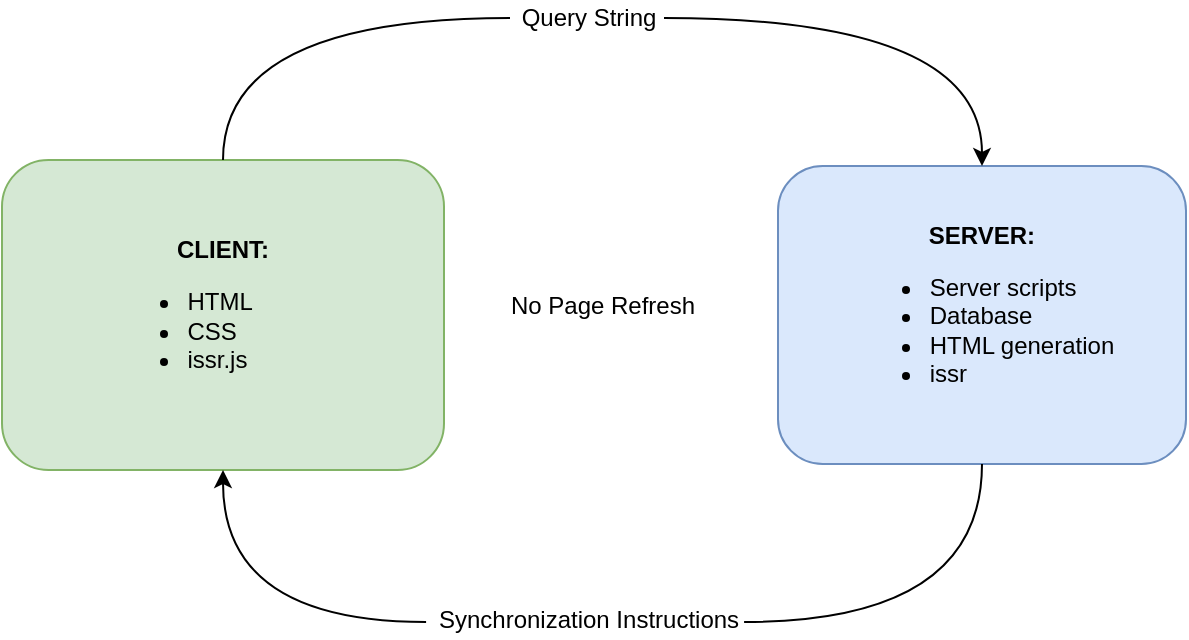 <mxfile version="13.6.10" type="device" pages="2"><diagram id="f4rLkbTVxmKLTGJJQEuP" name="Page-1"><mxGraphModel dx="786" dy="471" grid="0" gridSize="10" guides="1" tooltips="1" connect="1" arrows="1" fold="1" page="0" pageScale="1" pageWidth="1100" pageHeight="850" math="0" shadow="0"><root><mxCell id="GKQxVNtReS8G_ipAGdqQ-0"/><mxCell id="GKQxVNtReS8G_ipAGdqQ-1" parent="GKQxVNtReS8G_ipAGdqQ-0"/><mxCell id="GKQxVNtReS8G_ipAGdqQ-2" value="&lt;b&gt;CLIENT:&lt;/b&gt;&lt;br&gt;&lt;div style=&quot;text-align: left&quot;&gt;&lt;ul&gt;&lt;li&gt;HTML &amp;nbsp; &amp;nbsp; &amp;nbsp; &amp;nbsp; &amp;nbsp; &amp;nbsp;&amp;nbsp;&lt;/li&gt;&lt;li&gt;CSS&lt;/li&gt;&lt;li&gt;issr.js&lt;/li&gt;&lt;/ul&gt;&lt;/div&gt;" style="rounded=1;whiteSpace=wrap;html=1;align=center;fillColor=#d5e8d4;strokeColor=#82b366;" vertex="1" parent="GKQxVNtReS8G_ipAGdqQ-1"><mxGeometry x="43" y="127" width="221" height="155" as="geometry"/></mxCell><mxCell id="GKQxVNtReS8G_ipAGdqQ-3" value="&lt;b&gt;SERVER:&lt;/b&gt;&lt;br&gt;&lt;div style=&quot;text-align: left&quot;&gt;&lt;ul&gt;&lt;li style=&quot;font-weight: bold&quot;&gt;&lt;b style=&quot;text-align: center&quot;&gt;&lt;div style=&quot;text-align: left ; display: inline&quot;&gt;&lt;span style=&quot;font-weight: normal&quot;&gt;Server scripts&lt;/span&gt;&lt;/div&gt;&lt;/b&gt;&lt;br&gt;&lt;/li&gt;&lt;li style=&quot;font-weight: bold&quot;&gt;&lt;b style=&quot;text-align: center&quot;&gt;&lt;div style=&quot;text-align: left ; display: inline&quot;&gt;&lt;span style=&quot;font-weight: normal&quot;&gt;Database&lt;/span&gt;&lt;/div&gt;&lt;/b&gt;&lt;/li&gt;&lt;li style=&quot;font-weight: bold&quot;&gt;&lt;b style=&quot;text-align: center&quot;&gt;&lt;div style=&quot;text-align: left ; display: inline&quot;&gt;&lt;span style=&quot;font-weight: normal&quot;&gt;HTML generation&lt;/span&gt;&lt;/div&gt;&lt;/b&gt;&lt;/li&gt;&lt;li&gt;issr&lt;/li&gt;&lt;/ul&gt;&lt;/div&gt;" style="rounded=1;whiteSpace=wrap;html=1;fillColor=#dae8fc;strokeColor=#6c8ebf;" vertex="1" parent="GKQxVNtReS8G_ipAGdqQ-1"><mxGeometry x="431" y="130" width="204" height="149" as="geometry"/></mxCell><mxCell id="GKQxVNtReS8G_ipAGdqQ-4" style="edgeStyle=orthogonalEdgeStyle;curved=1;rounded=0;orthogonalLoop=1;jettySize=auto;html=1;" edge="1" parent="GKQxVNtReS8G_ipAGdqQ-1" source="GKQxVNtReS8G_ipAGdqQ-6" target="GKQxVNtReS8G_ipAGdqQ-3"><mxGeometry relative="1" as="geometry"/></mxCell><mxCell id="GKQxVNtReS8G_ipAGdqQ-5" style="edgeStyle=orthogonalEdgeStyle;curved=1;rounded=0;orthogonalLoop=1;jettySize=auto;html=1;entryX=0.5;entryY=0;entryDx=0;entryDy=0;endArrow=none;endFill=0;" edge="1" parent="GKQxVNtReS8G_ipAGdqQ-1" source="GKQxVNtReS8G_ipAGdqQ-6" target="GKQxVNtReS8G_ipAGdqQ-2"><mxGeometry relative="1" as="geometry"/></mxCell><mxCell id="GKQxVNtReS8G_ipAGdqQ-6" value="Query String" style="text;html=1;align=center;verticalAlign=middle;resizable=0;points=[];autosize=1;" vertex="1" parent="GKQxVNtReS8G_ipAGdqQ-1"><mxGeometry x="297" y="47" width="77" height="18" as="geometry"/></mxCell><mxCell id="GKQxVNtReS8G_ipAGdqQ-7" style="edgeStyle=orthogonalEdgeStyle;curved=1;rounded=0;orthogonalLoop=1;jettySize=auto;html=1;entryX=0.5;entryY=1;entryDx=0;entryDy=0;endArrow=none;endFill=0;exitX=0.994;exitY=0.556;exitDx=0;exitDy=0;exitPerimeter=0;" edge="1" parent="GKQxVNtReS8G_ipAGdqQ-1" source="GKQxVNtReS8G_ipAGdqQ-9" target="GKQxVNtReS8G_ipAGdqQ-3"><mxGeometry relative="1" as="geometry"/></mxCell><mxCell id="GKQxVNtReS8G_ipAGdqQ-8" style="edgeStyle=orthogonalEdgeStyle;curved=1;rounded=0;orthogonalLoop=1;jettySize=auto;html=1;entryX=0.5;entryY=1;entryDx=0;entryDy=0;exitX=-0.006;exitY=0.556;exitDx=0;exitDy=0;exitPerimeter=0;" edge="1" parent="GKQxVNtReS8G_ipAGdqQ-1" source="GKQxVNtReS8G_ipAGdqQ-9" target="GKQxVNtReS8G_ipAGdqQ-2"><mxGeometry relative="1" as="geometry"/></mxCell><mxCell id="GKQxVNtReS8G_ipAGdqQ-9" value="Synchronization Instructions" style="text;html=1;align=center;verticalAlign=middle;resizable=0;points=[];autosize=1;" vertex="1" parent="GKQxVNtReS8G_ipAGdqQ-1"><mxGeometry x="256" y="348" width="159" height="18" as="geometry"/></mxCell><mxCell id="QFAZzKo2qO2MoozxnDNv-0" value="No Page Refresh" style="text;html=1;align=center;verticalAlign=middle;resizable=0;points=[];autosize=1;" vertex="1" parent="GKQxVNtReS8G_ipAGdqQ-1"><mxGeometry x="292" y="191" width="101" height="18" as="geometry"/></mxCell></root></mxGraphModel></diagram><diagram id="_KpDzwKG8gAAg0EuStER" name="Page-2"><mxGraphModel dx="838" dy="505" grid="0" gridSize="10" guides="1" tooltips="1" connect="1" arrows="1" fold="1" page="0" pageScale="1" pageWidth="1100" pageHeight="850" background="none" math="0" shadow="0"><root><mxCell id="0"/><mxCell id="1" parent="0"/><mxCell id="j_m__9CHeMaSZpoXEQ5q-15" value="Client (Browser)" style="swimlane;swimlaneFillColor=#D5E8D4;strokeColor=#82b366;fillColor=#D5E8D4;" parent="1" vertex="1"><mxGeometry x="524" y="172" width="364" height="292" as="geometry"/></mxCell><mxCell id="j_m__9CHeMaSZpoXEQ5q-19" style="edgeStyle=orthogonalEdgeStyle;rounded=0;orthogonalLoop=1;jettySize=auto;html=1;exitX=1;exitY=0.25;exitDx=0;exitDy=0;shadow=0;" parent="j_m__9CHeMaSZpoXEQ5q-15" source="j_m__9CHeMaSZpoXEQ5q-20" target="j_m__9CHeMaSZpoXEQ5q-17" edge="1"><mxGeometry relative="1" as="geometry"/></mxCell><mxCell id="j_m__9CHeMaSZpoXEQ5q-16" value="DOM" style="swimlane;swimlaneFillColor=#ffffff;" parent="j_m__9CHeMaSZpoXEQ5q-15" vertex="1"><mxGeometry x="14" y="84.5" width="107" height="105" as="geometry"/></mxCell><mxCell id="j_m__9CHeMaSZpoXEQ5q-43" value="HTML Document" style="text;html=1;align=center;verticalAlign=middle;resizable=0;points=[];autosize=1;" parent="j_m__9CHeMaSZpoXEQ5q-16" vertex="1"><mxGeometry x="3" y="29" width="101" height="18" as="geometry"/></mxCell><mxCell id="j_m__9CHeMaSZpoXEQ5q-21" style="edgeStyle=orthogonalEdgeStyle;rounded=0;orthogonalLoop=1;jettySize=auto;html=1;exitX=0;exitY=0.75;exitDx=0;exitDy=0;entryX=0.5;entryY=1;entryDx=0;entryDy=0;shadow=0;" parent="j_m__9CHeMaSZpoXEQ5q-15" source="j_m__9CHeMaSZpoXEQ5q-22" target="j_m__9CHeMaSZpoXEQ5q-16" edge="1"><mxGeometry relative="1" as="geometry"/></mxCell><mxCell id="j_m__9CHeMaSZpoXEQ5q-17" value="ISSR.js" style="swimlane;swimlaneFillColor=#ffffff;" parent="j_m__9CHeMaSZpoXEQ5q-15" vertex="1"><mxGeometry x="184" y="69.75" width="155" height="130" as="geometry"/></mxCell><mxCell id="j_m__9CHeMaSZpoXEQ5q-27" value="Generate query string of &lt;br&gt;only modified,&amp;nbsp;named&amp;nbsp;&lt;br&gt;elements" style="text;html=1;align=left;verticalAlign=middle;resizable=0;points=[];autosize=1;" parent="j_m__9CHeMaSZpoXEQ5q-17" vertex="1"><mxGeometry x="3" y="25.25" width="143" height="46" as="geometry"/></mxCell><mxCell id="j_m__9CHeMaSZpoXEQ5q-60" value="Execute instructions" style="text;html=1;align=center;verticalAlign=middle;resizable=0;points=[];autosize=1;" parent="j_m__9CHeMaSZpoXEQ5q-17" vertex="1"><mxGeometry x="18" y="95" width="117" height="18" as="geometry"/></mxCell><mxCell id="j_m__9CHeMaSZpoXEQ5q-22" value="Update DOM" style="text;html=1;align=center;verticalAlign=middle;resizable=0;points=[];autosize=1;" parent="j_m__9CHeMaSZpoXEQ5q-15" vertex="1"><mxGeometry x="118" y="218.75" width="80" height="18" as="geometry"/></mxCell><mxCell id="j_m__9CHeMaSZpoXEQ5q-30" style="edgeStyle=orthogonalEdgeStyle;rounded=0;orthogonalLoop=1;jettySize=auto;html=1;exitX=0.5;exitY=1;exitDx=0;exitDy=0;entryX=1;entryY=0.75;entryDx=0;entryDy=0;shadow=0;endArrow=none;endFill=0;" parent="j_m__9CHeMaSZpoXEQ5q-15" source="j_m__9CHeMaSZpoXEQ5q-17" target="j_m__9CHeMaSZpoXEQ5q-22" edge="1"><mxGeometry relative="1" as="geometry"><mxPoint x="303" y="296" as="sourcePoint"/><mxPoint x="163" y="296" as="targetPoint"/><Array as="points"><mxPoint x="261" y="232"/></Array></mxGeometry></mxCell><mxCell id="j_m__9CHeMaSZpoXEQ5q-20" value="Get Named Elements" style="text;html=1;align=center;verticalAlign=middle;resizable=0;points=[];autosize=1;" parent="j_m__9CHeMaSZpoXEQ5q-15" vertex="1"><mxGeometry x="99" y="38" width="124" height="18" as="geometry"/></mxCell><mxCell id="j_m__9CHeMaSZpoXEQ5q-31" style="edgeStyle=orthogonalEdgeStyle;rounded=0;orthogonalLoop=1;jettySize=auto;html=1;exitX=0.5;exitY=0;exitDx=0;exitDy=0;entryX=0;entryY=0.25;entryDx=0;entryDy=0;shadow=0;endArrow=none;endFill=0;" parent="j_m__9CHeMaSZpoXEQ5q-15" source="j_m__9CHeMaSZpoXEQ5q-16" target="j_m__9CHeMaSZpoXEQ5q-20" edge="1"><mxGeometry relative="1" as="geometry"><mxPoint x="179" y="248" as="sourcePoint"/><mxPoint x="385" y="248" as="targetPoint"/></mxGeometry></mxCell><mxCell id="j_m__9CHeMaSZpoXEQ5q-59" style="edgeStyle=orthogonalEdgeStyle;rounded=0;orthogonalLoop=1;jettySize=auto;html=1;exitX=0;exitY=0.5;exitDx=0;exitDy=0;entryX=1;entryY=0.5;entryDx=0;entryDy=0;shadow=0;endArrow=none;endFill=0;" parent="j_m__9CHeMaSZpoXEQ5q-15" source="j_m__9CHeMaSZpoXEQ5q-17" target="j_m__9CHeMaSZpoXEQ5q-17" edge="1"><mxGeometry relative="1" as="geometry"><Array as="points"><mxPoint x="230" y="147"/><mxPoint x="230" y="147"/></Array></mxGeometry></mxCell><mxCell id="j_m__9CHeMaSZpoXEQ5q-68" style="edgeStyle=orthogonalEdgeStyle;rounded=0;orthogonalLoop=1;jettySize=auto;html=1;exitX=1;exitY=0.5;exitDx=0;exitDy=0;entryX=0;entryY=0.5;entryDx=0;entryDy=0;shadow=0;startArrow=none;startFill=0;endArrow=none;endFill=0;" parent="j_m__9CHeMaSZpoXEQ5q-15" source="j_m__9CHeMaSZpoXEQ5q-16" target="j_m__9CHeMaSZpoXEQ5q-16" edge="1"><mxGeometry relative="1" as="geometry"><Array as="points"><mxPoint x="75" y="137"/><mxPoint x="75" y="137"/></Array></mxGeometry></mxCell><mxCell id="j_m__9CHeMaSZpoXEQ5q-23" value="Server" style="swimlane;fillColor=#dae8fc;strokeColor=#6c8ebf;swimlaneFillColor=#DAE8FC;" parent="1" vertex="1"><mxGeometry x="1124" y="141.5" width="521" height="337.5" as="geometry"/></mxCell><mxCell id="j_m__9CHeMaSZpoXEQ5q-40" style="edgeStyle=orthogonalEdgeStyle;rounded=0;orthogonalLoop=1;jettySize=auto;html=1;exitX=1;exitY=0.25;exitDx=0;exitDy=0;entryX=0.5;entryY=0;entryDx=0;entryDy=0;shadow=0;endArrow=classic;endFill=1;" parent="j_m__9CHeMaSZpoXEQ5q-23" source="j_m__9CHeMaSZpoXEQ5q-41" target="j_m__9CHeMaSZpoXEQ5q-35" edge="1"><mxGeometry relative="1" as="geometry"><Array as="points"><mxPoint x="413" y="51"/></Array></mxGeometry></mxCell><mxCell id="j_m__9CHeMaSZpoXEQ5q-24" value="ISSR" style="swimlane;startSize=23;swimlaneFillColor=#ffffff;" parent="j_m__9CHeMaSZpoXEQ5q-23" vertex="1"><mxGeometry x="28" y="87" width="259" height="195" as="geometry"/></mxCell><mxCell id="j_m__9CHeMaSZpoXEQ5q-34" value="• Fill in missing parts (that have not changed)&amp;nbsp;&lt;br&gt;&amp;nbsp; of query string.&lt;br&gt;• Update request's query string" style="text;html=1;align=left;verticalAlign=middle;resizable=0;points=[];autosize=1;" parent="j_m__9CHeMaSZpoXEQ5q-24" vertex="1"><mxGeometry x="8" y="27.5" width="252" height="46" as="geometry"/></mxCell><mxCell id="j_m__9CHeMaSZpoXEQ5q-51" value="Generate instructions to update:&lt;br&gt;&lt;ul&gt;&lt;li&gt;DOM&lt;/li&gt;&lt;li&gt;Session Variables&lt;/li&gt;&lt;li&gt;Cookies&lt;/li&gt;&lt;li&gt;URL&lt;/li&gt;&lt;/ul&gt;" style="text;html=1;align=left;verticalAlign=middle;resizable=0;points=[];autosize=1;" parent="j_m__9CHeMaSZpoXEQ5q-24" vertex="1"><mxGeometry x="6" y="86" width="180" height="98" as="geometry"/></mxCell><mxCell id="j_m__9CHeMaSZpoXEQ5q-44" style="edgeStyle=orthogonalEdgeStyle;rounded=0;orthogonalLoop=1;jettySize=auto;html=1;shadow=0;endArrow=classic;endFill=1;entryX=0.5;entryY=1;entryDx=0;entryDy=0;" parent="j_m__9CHeMaSZpoXEQ5q-23" source="j_m__9CHeMaSZpoXEQ5q-45" target="j_m__9CHeMaSZpoXEQ5q-24" edge="1"><mxGeometry relative="1" as="geometry"><mxPoint x="197" y="245" as="targetPoint"/><Array as="points"><mxPoint x="158" y="312"/></Array></mxGeometry></mxCell><mxCell id="j_m__9CHeMaSZpoXEQ5q-35" value="Server Scripts" style="swimlane;swimlaneFillColor=#ffffff;" parent="j_m__9CHeMaSZpoXEQ5q-23" vertex="1"><mxGeometry x="329" y="87" width="168" height="114" as="geometry"/></mxCell><mxCell id="j_m__9CHeMaSZpoXEQ5q-37" value="&lt;ul&gt;&lt;li&gt;Session&lt;br&gt;&lt;/li&gt;&lt;li&gt;Cookies&lt;/li&gt;&lt;li&gt;Database&lt;/li&gt;&lt;li&gt;&lt;div&gt;HTML page generation&lt;/div&gt;&lt;/li&gt;&lt;/ul&gt;" style="text;html=1;align=left;verticalAlign=middle;resizable=0;points=[];autosize=1;" parent="j_m__9CHeMaSZpoXEQ5q-35" vertex="1"><mxGeometry x="-14" y="22" width="172" height="84" as="geometry"/></mxCell><mxCell id="j_m__9CHeMaSZpoXEQ5q-41" value="Full Query String" style="text;html=1;align=center;verticalAlign=middle;resizable=0;points=[];autosize=1;" parent="j_m__9CHeMaSZpoXEQ5q-23" vertex="1"><mxGeometry x="229" y="46.5" width="100" height="18" as="geometry"/></mxCell><mxCell id="j_m__9CHeMaSZpoXEQ5q-42" style="edgeStyle=orthogonalEdgeStyle;rounded=0;orthogonalLoop=1;jettySize=auto;html=1;entryX=0;entryY=0.25;entryDx=0;entryDy=0;shadow=0;endArrow=none;endFill=0;" parent="j_m__9CHeMaSZpoXEQ5q-23" target="j_m__9CHeMaSZpoXEQ5q-41" edge="1"><mxGeometry relative="1" as="geometry"><mxPoint x="143" y="87" as="sourcePoint"/><mxPoint x="1554" y="253.5" as="targetPoint"/><Array as="points"><mxPoint x="143" y="51"/></Array></mxGeometry></mxCell><mxCell id="j_m__9CHeMaSZpoXEQ5q-45" value="Updated HTML Page" style="text;html=1;align=center;verticalAlign=middle;resizable=0;points=[];autosize=1;" parent="j_m__9CHeMaSZpoXEQ5q-23" vertex="1"><mxGeometry x="212" y="302.5" width="121" height="18" as="geometry"/></mxCell><mxCell id="j_m__9CHeMaSZpoXEQ5q-46" style="edgeStyle=orthogonalEdgeStyle;rounded=0;orthogonalLoop=1;jettySize=auto;html=1;entryX=1;entryY=0.75;entryDx=0;entryDy=0;shadow=0;endArrow=none;endFill=0;" parent="j_m__9CHeMaSZpoXEQ5q-23" source="j_m__9CHeMaSZpoXEQ5q-35" target="j_m__9CHeMaSZpoXEQ5q-45" edge="1"><mxGeometry relative="1" as="geometry"><mxPoint x="1600" y="352" as="sourcePoint"/><mxPoint x="1352" y="347" as="targetPoint"/><Array as="points"><mxPoint x="390" y="316"/></Array></mxGeometry></mxCell><mxCell id="j_m__9CHeMaSZpoXEQ5q-49" style="edgeStyle=orthogonalEdgeStyle;rounded=0;orthogonalLoop=1;jettySize=auto;html=1;exitX=0;exitY=0.5;exitDx=0;exitDy=0;entryX=1;entryY=0.5;entryDx=0;entryDy=0;shadow=0;endArrow=none;endFill=0;" parent="j_m__9CHeMaSZpoXEQ5q-23" source="j_m__9CHeMaSZpoXEQ5q-24" target="j_m__9CHeMaSZpoXEQ5q-24" edge="1"><mxGeometry relative="1" as="geometry"><Array as="points"><mxPoint x="173" y="166"/><mxPoint x="173" y="166"/></Array></mxGeometry></mxCell><mxCell id="j_m__9CHeMaSZpoXEQ5q-73" style="edgeStyle=orthogonalEdgeStyle;rounded=0;orthogonalLoop=1;jettySize=auto;html=1;entryX=1;entryY=1;entryDx=0;entryDy=0;shadow=0;startArrow=none;startFill=0;endArrow=none;endFill=0;" parent="j_m__9CHeMaSZpoXEQ5q-23" source="j_m__9CHeMaSZpoXEQ5q-70" target="j_m__9CHeMaSZpoXEQ5q-35" edge="1"><mxGeometry relative="1" as="geometry"><Array as="points"><mxPoint x="477" y="201"/></Array></mxGeometry></mxCell><mxCell id="j_m__9CHeMaSZpoXEQ5q-70" value="&lt;br&gt;Data&lt;br&gt;Base" style="strokeWidth=2;html=1;shape=mxgraph.flowchart.database;whiteSpace=wrap;" parent="j_m__9CHeMaSZpoXEQ5q-23" vertex="1"><mxGeometry x="446" y="220.5" width="60" height="60" as="geometry"/></mxCell><mxCell id="j_m__9CHeMaSZpoXEQ5q-33" value="Web Socket" style="swimlane;swimlaneFillColor=#ffffff;" parent="1" vertex="1"><mxGeometry x="913" y="200" width="198" height="201" as="geometry"/></mxCell><mxCell id="j_m__9CHeMaSZpoXEQ5q-26" value="Partial Query String" style="text;html=1;align=center;verticalAlign=middle;resizable=0;points=[];autosize=1;" parent="j_m__9CHeMaSZpoXEQ5q-33" vertex="1"><mxGeometry x="42" y="66" width="115" height="18" as="geometry"/></mxCell><mxCell id="j_m__9CHeMaSZpoXEQ5q-53" value="Instructions" style="text;html=1;align=center;verticalAlign=middle;resizable=0;points=[];autosize=1;" parent="j_m__9CHeMaSZpoXEQ5q-33" vertex="1"><mxGeometry x="68" y="138.5" width="71" height="18" as="geometry"/></mxCell><mxCell id="j_m__9CHeMaSZpoXEQ5q-57" style="edgeStyle=orthogonalEdgeStyle;rounded=0;orthogonalLoop=1;jettySize=auto;html=1;entryX=1;entryY=0.528;entryDx=0;entryDy=0;entryPerimeter=0;shadow=0;endArrow=none;endFill=0;" parent="1" source="j_m__9CHeMaSZpoXEQ5q-24" target="j_m__9CHeMaSZpoXEQ5q-53" edge="1"><mxGeometry relative="1" as="geometry"><Array as="points"><mxPoint x="1079" y="348"/><mxPoint x="1079" y="348"/></Array></mxGeometry></mxCell><mxCell id="j_m__9CHeMaSZpoXEQ5q-63" style="edgeStyle=orthogonalEdgeStyle;rounded=0;orthogonalLoop=1;jettySize=auto;html=1;shadow=0;endArrow=classic;endFill=1;" parent="1" source="j_m__9CHeMaSZpoXEQ5q-26" edge="1"><mxGeometry relative="1" as="geometry"><mxPoint x="1153" y="275" as="targetPoint"/><Array as="points"><mxPoint x="1153" y="275"/></Array></mxGeometry></mxCell><mxCell id="j_m__9CHeMaSZpoXEQ5q-64" style="edgeStyle=orthogonalEdgeStyle;rounded=0;orthogonalLoop=1;jettySize=auto;html=1;exitX=1;exitY=0.25;exitDx=0;exitDy=0;shadow=0;endArrow=none;endFill=0;" parent="1" source="j_m__9CHeMaSZpoXEQ5q-17" target="j_m__9CHeMaSZpoXEQ5q-26" edge="1"><mxGeometry relative="1" as="geometry"/></mxCell><mxCell id="j_m__9CHeMaSZpoXEQ5q-67" style="edgeStyle=orthogonalEdgeStyle;rounded=0;orthogonalLoop=1;jettySize=auto;html=1;shadow=0;endArrow=none;endFill=0;startArrow=classic;startFill=1;" parent="1" source="j_m__9CHeMaSZpoXEQ5q-17" target="j_m__9CHeMaSZpoXEQ5q-53" edge="1"><mxGeometry relative="1" as="geometry"><Array as="points"><mxPoint x="879" y="348"/><mxPoint x="879" y="348"/></Array></mxGeometry></mxCell><mxCell id="j_m__9CHeMaSZpoXEQ5q-69" value="Render changes" style="text;html=1;align=center;verticalAlign=middle;resizable=0;points=[];autosize=1;" parent="1" vertex="1"><mxGeometry x="538" y="326" width="98" height="18" as="geometry"/></mxCell></root></mxGraphModel></diagram></mxfile>